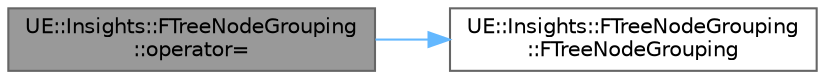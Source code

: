 digraph "UE::Insights::FTreeNodeGrouping::operator="
{
 // INTERACTIVE_SVG=YES
 // LATEX_PDF_SIZE
  bgcolor="transparent";
  edge [fontname=Helvetica,fontsize=10,labelfontname=Helvetica,labelfontsize=10];
  node [fontname=Helvetica,fontsize=10,shape=box,height=0.2,width=0.4];
  rankdir="LR";
  Node1 [id="Node000001",label="UE::Insights::FTreeNodeGrouping\l::operator=",height=0.2,width=0.4,color="gray40", fillcolor="grey60", style="filled", fontcolor="black",tooltip=" "];
  Node1 -> Node2 [id="edge1_Node000001_Node000002",color="steelblue1",style="solid",tooltip=" "];
  Node2 [id="Node000002",label="UE::Insights::FTreeNodeGrouping\l::FTreeNodeGrouping",height=0.2,width=0.4,color="grey40", fillcolor="white", style="filled",URL="$d8/daa/classUE_1_1Insights_1_1FTreeNodeGrouping.html#a9b0a9171f521418dff60c0956af86d5b",tooltip=" "];
}
